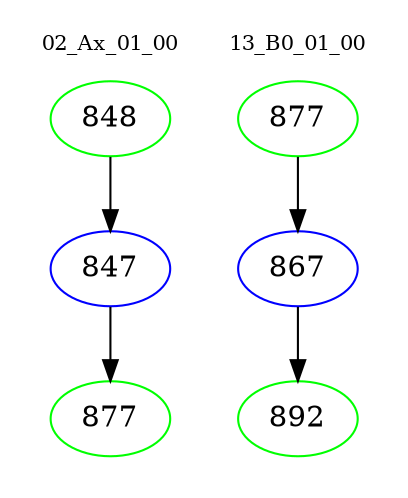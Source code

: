 digraph{
subgraph cluster_0 {
color = white
label = "02_Ax_01_00";
fontsize=10;
T0_848 [label="848", color="green"]
T0_848 -> T0_847 [color="black"]
T0_847 [label="847", color="blue"]
T0_847 -> T0_877 [color="black"]
T0_877 [label="877", color="green"]
}
subgraph cluster_1 {
color = white
label = "13_B0_01_00";
fontsize=10;
T1_877 [label="877", color="green"]
T1_877 -> T1_867 [color="black"]
T1_867 [label="867", color="blue"]
T1_867 -> T1_892 [color="black"]
T1_892 [label="892", color="green"]
}
}
